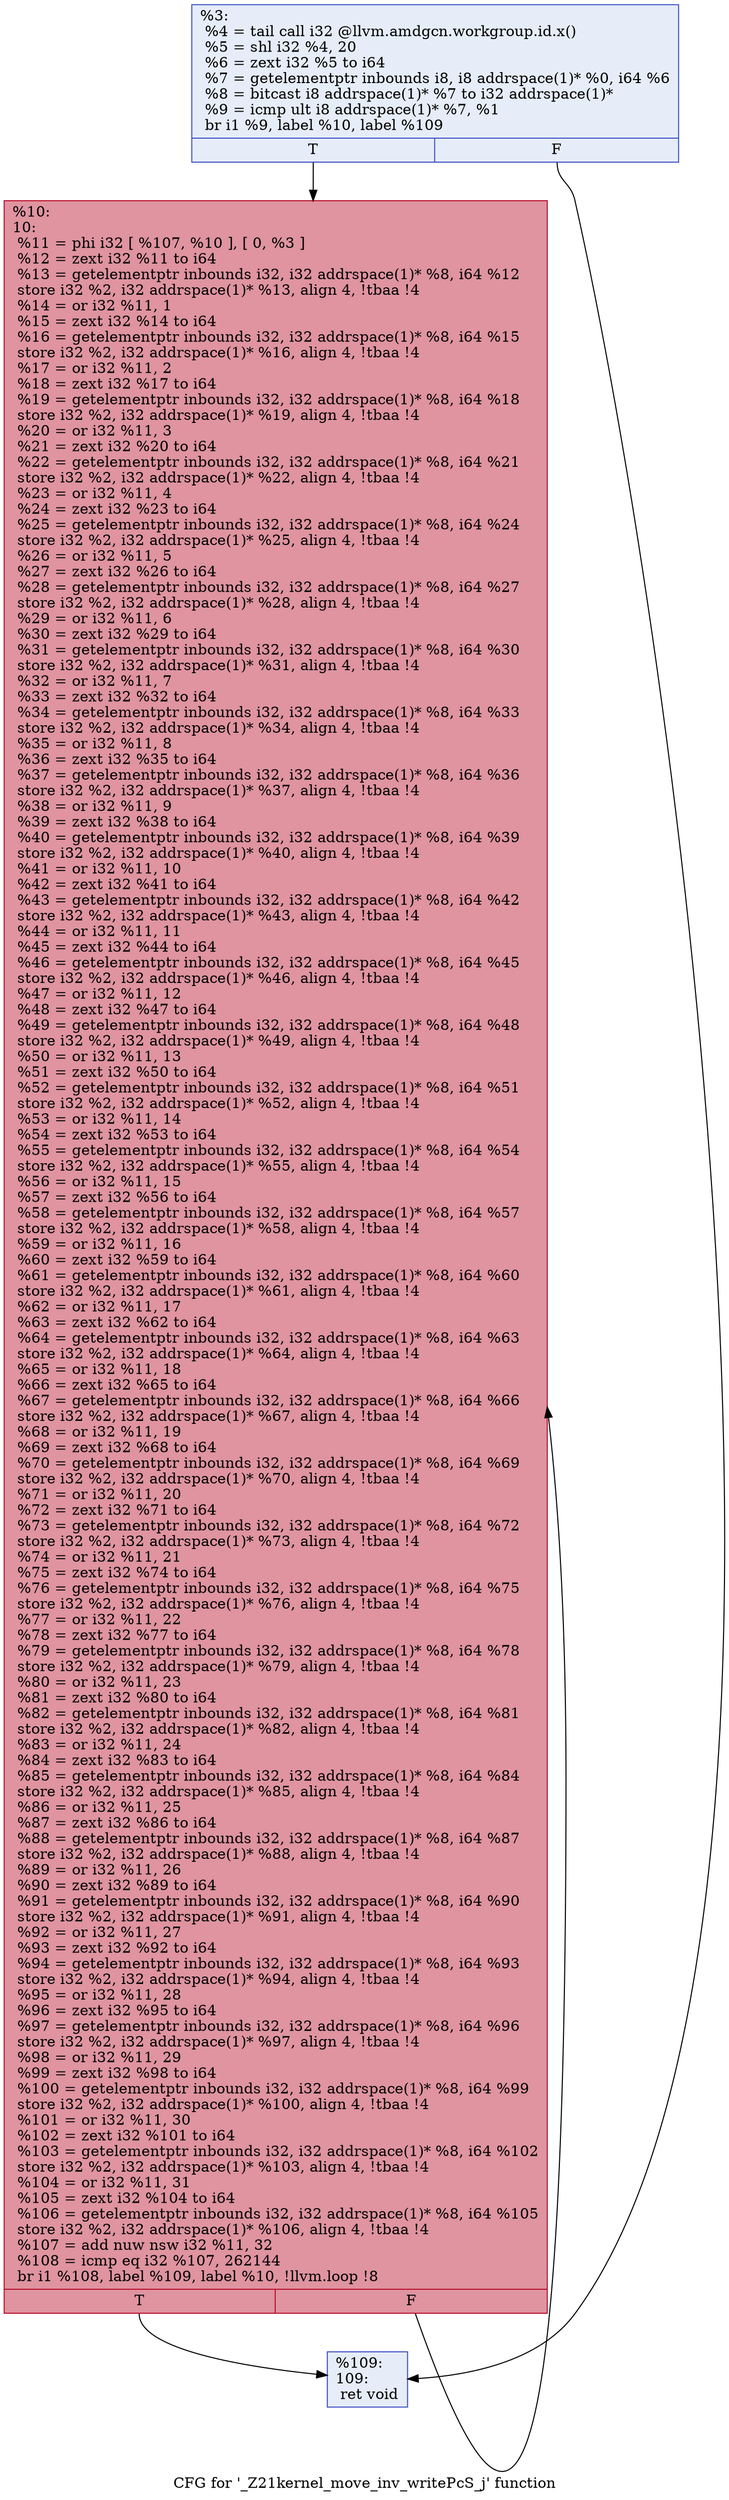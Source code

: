 digraph "CFG for '_Z21kernel_move_inv_writePcS_j' function" {
	label="CFG for '_Z21kernel_move_inv_writePcS_j' function";

	Node0x52822f0 [shape=record,color="#3d50c3ff", style=filled, fillcolor="#c7d7f070",label="{%3:\l  %4 = tail call i32 @llvm.amdgcn.workgroup.id.x()\l  %5 = shl i32 %4, 20\l  %6 = zext i32 %5 to i64\l  %7 = getelementptr inbounds i8, i8 addrspace(1)* %0, i64 %6\l  %8 = bitcast i8 addrspace(1)* %7 to i32 addrspace(1)*\l  %9 = icmp ult i8 addrspace(1)* %7, %1\l  br i1 %9, label %10, label %109\l|{<s0>T|<s1>F}}"];
	Node0x52822f0:s0 -> Node0x52824d0;
	Node0x52822f0:s1 -> Node0x5282ea0;
	Node0x52824d0 [shape=record,color="#b70d28ff", style=filled, fillcolor="#b70d2870",label="{%10:\l10:                                               \l  %11 = phi i32 [ %107, %10 ], [ 0, %3 ]\l  %12 = zext i32 %11 to i64\l  %13 = getelementptr inbounds i32, i32 addrspace(1)* %8, i64 %12\l  store i32 %2, i32 addrspace(1)* %13, align 4, !tbaa !4\l  %14 = or i32 %11, 1\l  %15 = zext i32 %14 to i64\l  %16 = getelementptr inbounds i32, i32 addrspace(1)* %8, i64 %15\l  store i32 %2, i32 addrspace(1)* %16, align 4, !tbaa !4\l  %17 = or i32 %11, 2\l  %18 = zext i32 %17 to i64\l  %19 = getelementptr inbounds i32, i32 addrspace(1)* %8, i64 %18\l  store i32 %2, i32 addrspace(1)* %19, align 4, !tbaa !4\l  %20 = or i32 %11, 3\l  %21 = zext i32 %20 to i64\l  %22 = getelementptr inbounds i32, i32 addrspace(1)* %8, i64 %21\l  store i32 %2, i32 addrspace(1)* %22, align 4, !tbaa !4\l  %23 = or i32 %11, 4\l  %24 = zext i32 %23 to i64\l  %25 = getelementptr inbounds i32, i32 addrspace(1)* %8, i64 %24\l  store i32 %2, i32 addrspace(1)* %25, align 4, !tbaa !4\l  %26 = or i32 %11, 5\l  %27 = zext i32 %26 to i64\l  %28 = getelementptr inbounds i32, i32 addrspace(1)* %8, i64 %27\l  store i32 %2, i32 addrspace(1)* %28, align 4, !tbaa !4\l  %29 = or i32 %11, 6\l  %30 = zext i32 %29 to i64\l  %31 = getelementptr inbounds i32, i32 addrspace(1)* %8, i64 %30\l  store i32 %2, i32 addrspace(1)* %31, align 4, !tbaa !4\l  %32 = or i32 %11, 7\l  %33 = zext i32 %32 to i64\l  %34 = getelementptr inbounds i32, i32 addrspace(1)* %8, i64 %33\l  store i32 %2, i32 addrspace(1)* %34, align 4, !tbaa !4\l  %35 = or i32 %11, 8\l  %36 = zext i32 %35 to i64\l  %37 = getelementptr inbounds i32, i32 addrspace(1)* %8, i64 %36\l  store i32 %2, i32 addrspace(1)* %37, align 4, !tbaa !4\l  %38 = or i32 %11, 9\l  %39 = zext i32 %38 to i64\l  %40 = getelementptr inbounds i32, i32 addrspace(1)* %8, i64 %39\l  store i32 %2, i32 addrspace(1)* %40, align 4, !tbaa !4\l  %41 = or i32 %11, 10\l  %42 = zext i32 %41 to i64\l  %43 = getelementptr inbounds i32, i32 addrspace(1)* %8, i64 %42\l  store i32 %2, i32 addrspace(1)* %43, align 4, !tbaa !4\l  %44 = or i32 %11, 11\l  %45 = zext i32 %44 to i64\l  %46 = getelementptr inbounds i32, i32 addrspace(1)* %8, i64 %45\l  store i32 %2, i32 addrspace(1)* %46, align 4, !tbaa !4\l  %47 = or i32 %11, 12\l  %48 = zext i32 %47 to i64\l  %49 = getelementptr inbounds i32, i32 addrspace(1)* %8, i64 %48\l  store i32 %2, i32 addrspace(1)* %49, align 4, !tbaa !4\l  %50 = or i32 %11, 13\l  %51 = zext i32 %50 to i64\l  %52 = getelementptr inbounds i32, i32 addrspace(1)* %8, i64 %51\l  store i32 %2, i32 addrspace(1)* %52, align 4, !tbaa !4\l  %53 = or i32 %11, 14\l  %54 = zext i32 %53 to i64\l  %55 = getelementptr inbounds i32, i32 addrspace(1)* %8, i64 %54\l  store i32 %2, i32 addrspace(1)* %55, align 4, !tbaa !4\l  %56 = or i32 %11, 15\l  %57 = zext i32 %56 to i64\l  %58 = getelementptr inbounds i32, i32 addrspace(1)* %8, i64 %57\l  store i32 %2, i32 addrspace(1)* %58, align 4, !tbaa !4\l  %59 = or i32 %11, 16\l  %60 = zext i32 %59 to i64\l  %61 = getelementptr inbounds i32, i32 addrspace(1)* %8, i64 %60\l  store i32 %2, i32 addrspace(1)* %61, align 4, !tbaa !4\l  %62 = or i32 %11, 17\l  %63 = zext i32 %62 to i64\l  %64 = getelementptr inbounds i32, i32 addrspace(1)* %8, i64 %63\l  store i32 %2, i32 addrspace(1)* %64, align 4, !tbaa !4\l  %65 = or i32 %11, 18\l  %66 = zext i32 %65 to i64\l  %67 = getelementptr inbounds i32, i32 addrspace(1)* %8, i64 %66\l  store i32 %2, i32 addrspace(1)* %67, align 4, !tbaa !4\l  %68 = or i32 %11, 19\l  %69 = zext i32 %68 to i64\l  %70 = getelementptr inbounds i32, i32 addrspace(1)* %8, i64 %69\l  store i32 %2, i32 addrspace(1)* %70, align 4, !tbaa !4\l  %71 = or i32 %11, 20\l  %72 = zext i32 %71 to i64\l  %73 = getelementptr inbounds i32, i32 addrspace(1)* %8, i64 %72\l  store i32 %2, i32 addrspace(1)* %73, align 4, !tbaa !4\l  %74 = or i32 %11, 21\l  %75 = zext i32 %74 to i64\l  %76 = getelementptr inbounds i32, i32 addrspace(1)* %8, i64 %75\l  store i32 %2, i32 addrspace(1)* %76, align 4, !tbaa !4\l  %77 = or i32 %11, 22\l  %78 = zext i32 %77 to i64\l  %79 = getelementptr inbounds i32, i32 addrspace(1)* %8, i64 %78\l  store i32 %2, i32 addrspace(1)* %79, align 4, !tbaa !4\l  %80 = or i32 %11, 23\l  %81 = zext i32 %80 to i64\l  %82 = getelementptr inbounds i32, i32 addrspace(1)* %8, i64 %81\l  store i32 %2, i32 addrspace(1)* %82, align 4, !tbaa !4\l  %83 = or i32 %11, 24\l  %84 = zext i32 %83 to i64\l  %85 = getelementptr inbounds i32, i32 addrspace(1)* %8, i64 %84\l  store i32 %2, i32 addrspace(1)* %85, align 4, !tbaa !4\l  %86 = or i32 %11, 25\l  %87 = zext i32 %86 to i64\l  %88 = getelementptr inbounds i32, i32 addrspace(1)* %8, i64 %87\l  store i32 %2, i32 addrspace(1)* %88, align 4, !tbaa !4\l  %89 = or i32 %11, 26\l  %90 = zext i32 %89 to i64\l  %91 = getelementptr inbounds i32, i32 addrspace(1)* %8, i64 %90\l  store i32 %2, i32 addrspace(1)* %91, align 4, !tbaa !4\l  %92 = or i32 %11, 27\l  %93 = zext i32 %92 to i64\l  %94 = getelementptr inbounds i32, i32 addrspace(1)* %8, i64 %93\l  store i32 %2, i32 addrspace(1)* %94, align 4, !tbaa !4\l  %95 = or i32 %11, 28\l  %96 = zext i32 %95 to i64\l  %97 = getelementptr inbounds i32, i32 addrspace(1)* %8, i64 %96\l  store i32 %2, i32 addrspace(1)* %97, align 4, !tbaa !4\l  %98 = or i32 %11, 29\l  %99 = zext i32 %98 to i64\l  %100 = getelementptr inbounds i32, i32 addrspace(1)* %8, i64 %99\l  store i32 %2, i32 addrspace(1)* %100, align 4, !tbaa !4\l  %101 = or i32 %11, 30\l  %102 = zext i32 %101 to i64\l  %103 = getelementptr inbounds i32, i32 addrspace(1)* %8, i64 %102\l  store i32 %2, i32 addrspace(1)* %103, align 4, !tbaa !4\l  %104 = or i32 %11, 31\l  %105 = zext i32 %104 to i64\l  %106 = getelementptr inbounds i32, i32 addrspace(1)* %8, i64 %105\l  store i32 %2, i32 addrspace(1)* %106, align 4, !tbaa !4\l  %107 = add nuw nsw i32 %11, 32\l  %108 = icmp eq i32 %107, 262144\l  br i1 %108, label %109, label %10, !llvm.loop !8\l|{<s0>T|<s1>F}}"];
	Node0x52824d0:s0 -> Node0x5282ea0;
	Node0x52824d0:s1 -> Node0x52824d0;
	Node0x5282ea0 [shape=record,color="#3d50c3ff", style=filled, fillcolor="#c7d7f070",label="{%109:\l109:                                              \l  ret void\l}"];
}
